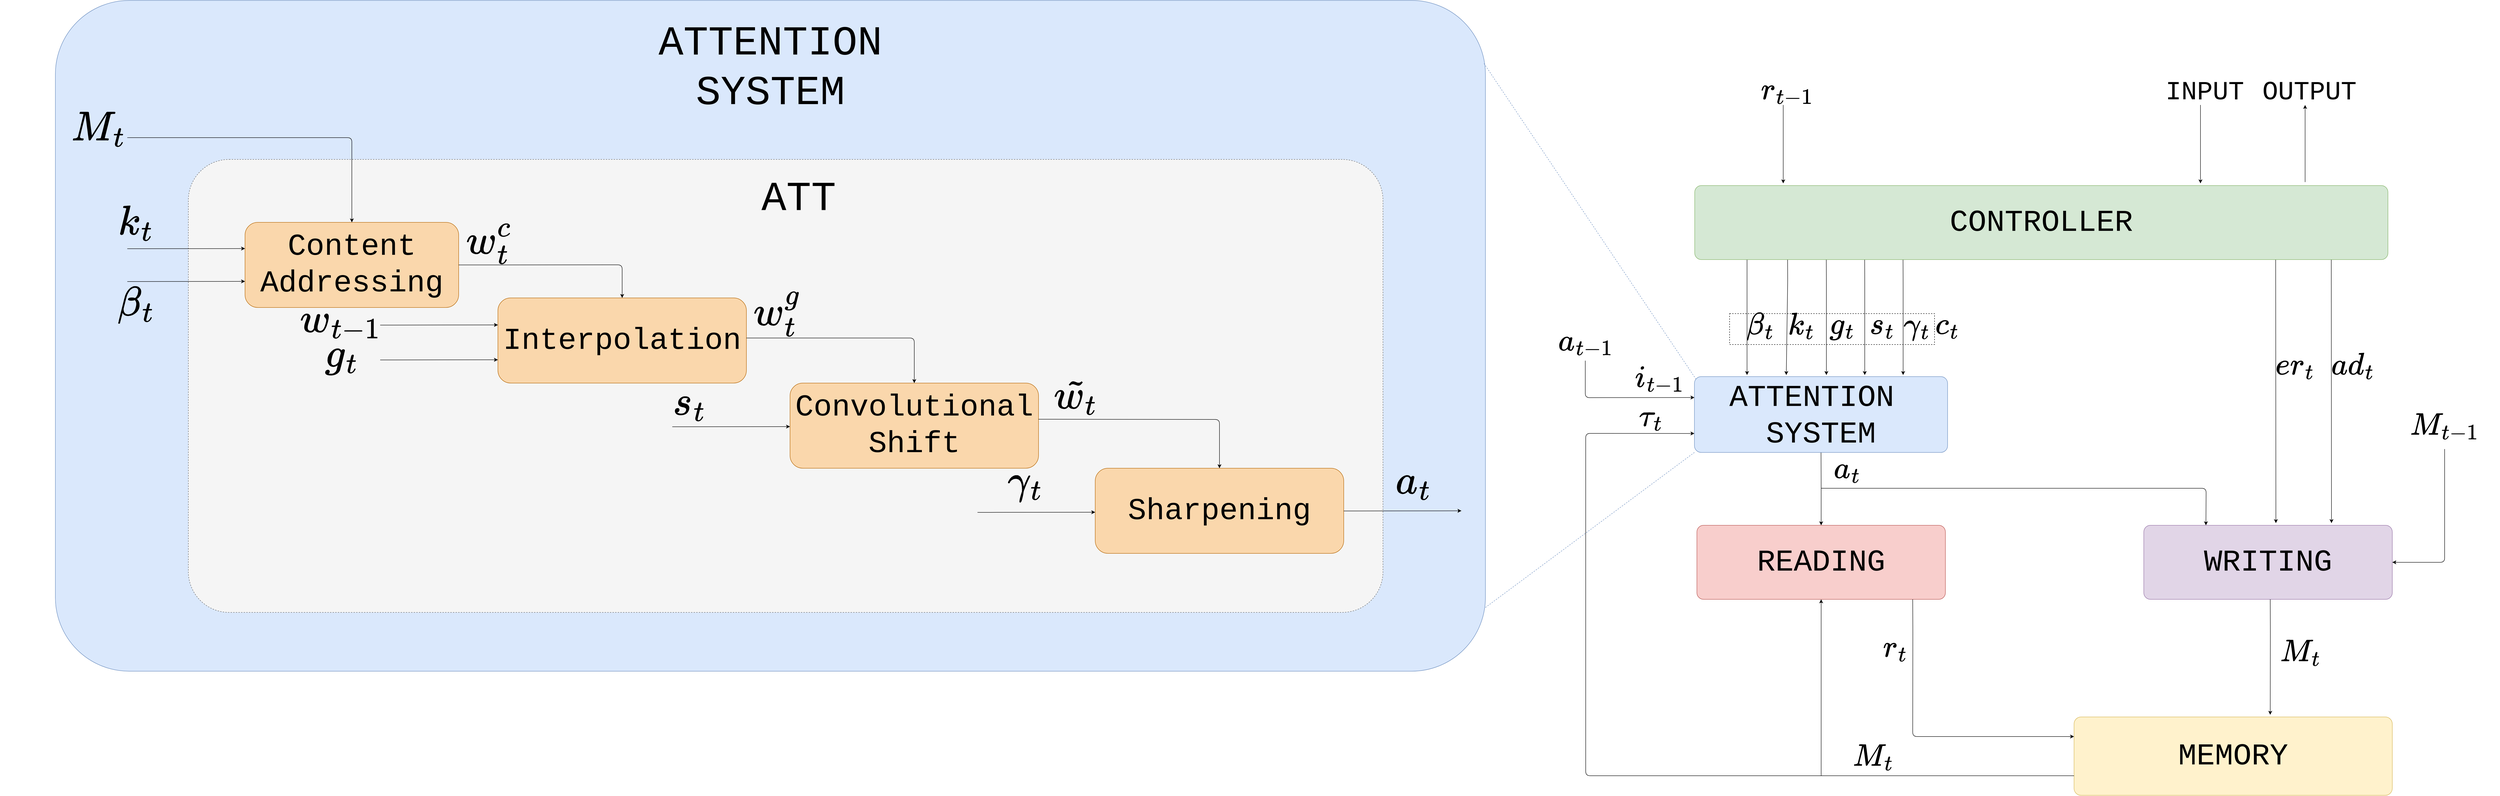 <mxfile version="12.9.3" type="device"><diagram id="eHpD-TgfY6aXfnDHdLek" name="Página-1"><mxGraphModel dx="12239" dy="5231" grid="1" gridSize="10" guides="1" tooltips="1" connect="1" arrows="1" fold="1" page="1" pageScale="1" pageWidth="827" pageHeight="1169" math="1" shadow="0"><root><mxCell id="0"/><mxCell id="1" parent="0"/><mxCell id="Xg47Ym3mHA9wKbXXYSr9-9" value="&lt;font style=&quot;font-size: 60px&quot;&gt;INPUT&lt;/font&gt;" style="text;html=1;strokeColor=none;fillColor=none;align=center;verticalAlign=middle;whiteSpace=wrap;rounded=0;fontFamily=Courier New;fontStyle=0;fontSize=14;strokeWidth=1;" parent="1" vertex="1"><mxGeometry x="730" y="320" width="40" height="20" as="geometry"/></mxCell><mxCell id="8Y21baTdfeUKxXoJ8KeL-2" value="&lt;font face=&quot;Courier New&quot; size=&quot;1&quot;&gt;&lt;span style=&quot;font-size: 70px&quot;&gt;READING&lt;/span&gt;&lt;/font&gt;" style="rounded=1;whiteSpace=wrap;html=1;labelBackgroundColor=none;strokeWidth=1;fontSize=12;arcSize=9;fillColor=#f8cecc;strokeColor=#b85450;fontStyle=0" parent="1" vertex="1"><mxGeometry x="-415" y="1325" width="570" height="170" as="geometry"/></mxCell><mxCell id="8Y21baTdfeUKxXoJ8KeL-4" value="&lt;font face=&quot;Courier New&quot; size=&quot;1&quot;&gt;&lt;span style=&quot;font-size: 70px&quot;&gt;WRITING&lt;/span&gt;&lt;/font&gt;" style="rounded=1;whiteSpace=wrap;html=1;labelBackgroundColor=none;strokeWidth=1;fontSize=12;arcSize=9;fillColor=#e1d5e7;strokeColor=#9673a6;fontStyle=0" parent="1" vertex="1"><mxGeometry x="610" y="1325" width="570" height="170" as="geometry"/></mxCell><mxCell id="8Y21baTdfeUKxXoJ8KeL-5" value="&lt;font face=&quot;Courier New&quot; size=&quot;1&quot;&gt;&lt;span style=&quot;font-size: 70px&quot;&gt;MEMORY&lt;/span&gt;&lt;/font&gt;" style="rounded=1;whiteSpace=wrap;html=1;labelBackgroundColor=none;strokeWidth=1;fontSize=12;arcSize=9;fillColor=#fff2cc;strokeColor=#d6b656;fontStyle=0" parent="1" vertex="1"><mxGeometry x="450" y="1765" width="730" height="180" as="geometry"/></mxCell><mxCell id="8Y21baTdfeUKxXoJ8KeL-9" value="" style="endArrow=classic;html=1;strokeWidth=1;fontStyle=0" parent="1" edge="1"><mxGeometry width="50" height="50" relative="1" as="geometry"><mxPoint x="740" y="360" as="sourcePoint"/><mxPoint x="740" y="540" as="targetPoint"/><Array as="points"><mxPoint x="740" y="390"/></Array></mxGeometry></mxCell><mxCell id="8Y21baTdfeUKxXoJ8KeL-10" value="" style="endArrow=classic;html=1;strokeWidth=1;fontStyle=0" parent="1" edge="1"><mxGeometry width="50" height="50" relative="1" as="geometry"><mxPoint x="980" y="530" as="sourcePoint"/><mxPoint x="980" y="360" as="targetPoint"/><Array as="points"><mxPoint x="980" y="540"/></Array></mxGeometry></mxCell><mxCell id="8Y21baTdfeUKxXoJ8KeL-11" value="&lt;font style=&quot;font-size: 60px&quot;&gt;OUTPUT&lt;/font&gt;" style="text;html=1;strokeColor=none;fillColor=none;align=center;verticalAlign=middle;whiteSpace=wrap;rounded=0;fontFamily=Courier New;fontStyle=0;fontSize=14;strokeWidth=1;" parent="1" vertex="1"><mxGeometry x="970" y="320" width="40" height="20" as="geometry"/></mxCell><mxCell id="8Y21baTdfeUKxXoJ8KeL-12" value="&lt;font style=&quot;font-size: 60px&quot;&gt;$$r_{t-1}$$&lt;/font&gt;" style="text;html=1;strokeColor=none;fillColor=none;align=center;verticalAlign=middle;whiteSpace=wrap;rounded=0;fontFamily=Courier New;fontStyle=0;fontSize=14;strokeWidth=1;" parent="1" vertex="1"><mxGeometry x="-227" y="320" width="40" height="20" as="geometry"/></mxCell><mxCell id="8Y21baTdfeUKxXoJ8KeL-13" value="" style="endArrow=classic;html=1;strokeWidth=1;fontStyle=0" parent="1" edge="1"><mxGeometry width="50" height="50" relative="1" as="geometry"><mxPoint x="-217" y="360" as="sourcePoint"/><mxPoint x="-217" y="540" as="targetPoint"/><Array as="points"><mxPoint x="-217" y="390"/></Array></mxGeometry></mxCell><mxCell id="8Y21baTdfeUKxXoJ8KeL-14" value="&lt;font style=&quot;font-size: 60px&quot;&gt;$$a_{t-1}$$&lt;/font&gt;" style="text;html=1;strokeColor=none;fillColor=none;align=center;verticalAlign=middle;whiteSpace=wrap;rounded=0;fontFamily=Courier New;fontStyle=0;fontSize=14;strokeWidth=1;" parent="1" vertex="1"><mxGeometry x="-690" y="897" width="40" height="20" as="geometry"/></mxCell><mxCell id="8Y21baTdfeUKxXoJ8KeL-15" value="" style="endArrow=classic;html=1;strokeWidth=1;entryX=0;entryY=0.5;entryDx=0;entryDy=0;fontStyle=0" parent="1" edge="1"><mxGeometry width="50" height="50" relative="1" as="geometry"><mxPoint x="-671" y="947" as="sourcePoint"/><mxPoint x="-420.667" y="1031.662" as="targetPoint"/><Array as="points"><mxPoint x="-671" y="1032"/></Array></mxGeometry></mxCell><mxCell id="8Y21baTdfeUKxXoJ8KeL-16" value="&lt;font style=&quot;font-size: 60px&quot;&gt;$$i_{t-1}$$&lt;/font&gt;" style="text;html=1;strokeColor=none;fillColor=none;align=center;verticalAlign=middle;whiteSpace=wrap;rounded=0;fontFamily=Courier New;fontStyle=0;fontSize=14;strokeWidth=1;" parent="1" vertex="1"><mxGeometry x="-520" y="981" width="40" height="20" as="geometry"/></mxCell><mxCell id="8Y21baTdfeUKxXoJ8KeL-17" value="" style="endArrow=classic;html=1;strokeWidth=1;fontStyle=0" parent="1" edge="1"><mxGeometry width="50" height="50" relative="1" as="geometry"><mxPoint x="-300" y="715" as="sourcePoint"/><mxPoint x="-300" y="980" as="targetPoint"/><Array as="points"><mxPoint x="-300" y="745"/></Array></mxGeometry></mxCell><mxCell id="8Y21baTdfeUKxXoJ8KeL-18" value="" style="endArrow=classic;html=1;strokeWidth=1;exitX=0.225;exitY=1;exitDx=0;exitDy=0;exitPerimeter=0;fontStyle=0" parent="1" edge="1"><mxGeometry width="50" height="50" relative="1" as="geometry"><mxPoint x="-118.25" y="707" as="sourcePoint"/><mxPoint x="-118" y="980" as="targetPoint"/><Array as="points"><mxPoint x="-118" y="762"/></Array></mxGeometry></mxCell><mxCell id="8Y21baTdfeUKxXoJ8KeL-19" value="" style="endArrow=classic;html=1;strokeWidth=1;entryX=0;entryY=0.75;entryDx=0;entryDy=0;exitX=0;exitY=0.75;exitDx=0;exitDy=0;fontStyle=0" parent="1" source="8Y21baTdfeUKxXoJ8KeL-5" target="Xg47Ym3mHA9wKbXXYSr9-22" edge="1"><mxGeometry width="50" height="50" relative="1" as="geometry"><mxPoint x="540" y="1760" as="sourcePoint"/><mxPoint x="-410.667" y="1080.662" as="targetPoint"/><Array as="points"><mxPoint x="-670" y="1900"/><mxPoint x="-670" y="1114"/></Array></mxGeometry></mxCell><mxCell id="8Y21baTdfeUKxXoJ8KeL-20" value="&lt;font style=&quot;font-size: 60px&quot;&gt;$$\tau_{t}$$&lt;/font&gt;" style="text;html=1;strokeColor=none;fillColor=none;align=center;verticalAlign=middle;whiteSpace=wrap;rounded=0;fontFamily=Courier New;fontStyle=0;fontSize=14;strokeWidth=1;" parent="1" vertex="1"><mxGeometry x="-540" y="1070" width="40" height="20" as="geometry"/></mxCell><mxCell id="8Y21baTdfeUKxXoJ8KeL-21" value="" style="endArrow=classic;html=1;strokeWidth=1;exitX=0.225;exitY=1;exitDx=0;exitDy=0;exitPerimeter=0;fontStyle=0" parent="1" edge="1"><mxGeometry width="50" height="50" relative="1" as="geometry"><mxPoint x="-207" y="709" as="sourcePoint"/><mxPoint x="-210" y="980" as="targetPoint"/><Array as="points"><mxPoint x="-206.75" y="764"/></Array></mxGeometry></mxCell><mxCell id="8Y21baTdfeUKxXoJ8KeL-22" value="" style="endArrow=classic;html=1;strokeWidth=1;exitX=0.225;exitY=1;exitDx=0;exitDy=0;exitPerimeter=0;fontStyle=0" parent="1" edge="1"><mxGeometry width="50" height="50" relative="1" as="geometry"><mxPoint x="-30.25" y="707" as="sourcePoint"/><mxPoint x="-30" y="980" as="targetPoint"/><Array as="points"><mxPoint x="-30" y="762"/></Array></mxGeometry></mxCell><mxCell id="8Y21baTdfeUKxXoJ8KeL-23" value="" style="endArrow=classic;html=1;strokeWidth=1;exitX=0.225;exitY=1;exitDx=0;exitDy=0;exitPerimeter=0;fontStyle=0" parent="1" edge="1"><mxGeometry width="50" height="50" relative="1" as="geometry"><mxPoint x="57.75" y="708" as="sourcePoint"/><mxPoint x="58" y="980" as="targetPoint"/><Array as="points"><mxPoint x="58" y="763"/></Array></mxGeometry></mxCell><mxCell id="8Y21baTdfeUKxXoJ8KeL-25" value="&lt;font style=&quot;font-size: 60px&quot;&gt;$$\beta_{t}$$&lt;/font&gt;" style="text;html=1;strokeColor=none;fillColor=none;align=center;verticalAlign=middle;whiteSpace=wrap;rounded=0;fontFamily=Courier New;fontStyle=0;fontSize=14;strokeWidth=1;" parent="1" vertex="1"><mxGeometry x="-290" y="860" width="40" height="20" as="geometry"/></mxCell><mxCell id="8Y21baTdfeUKxXoJ8KeL-26" value="&lt;font style=&quot;font-size: 60px&quot;&gt;$$k_{t}$$&lt;/font&gt;" style="text;html=1;strokeColor=none;fillColor=none;align=center;verticalAlign=middle;whiteSpace=wrap;rounded=0;fontFamily=Courier New;fontStyle=0;fontSize=14;strokeWidth=1;" parent="1" vertex="1"><mxGeometry x="-195" y="860" width="40" height="20" as="geometry"/></mxCell><mxCell id="8Y21baTdfeUKxXoJ8KeL-27" value="&lt;font style=&quot;font-size: 60px&quot;&gt;$$g_{t}$$&lt;/font&gt;" style="text;html=1;strokeColor=none;fillColor=none;align=center;verticalAlign=middle;whiteSpace=wrap;rounded=0;fontFamily=Courier New;fontStyle=0;fontSize=14;strokeWidth=1;" parent="1" vertex="1"><mxGeometry x="-102" y="859" width="40" height="20" as="geometry"/></mxCell><mxCell id="8Y21baTdfeUKxXoJ8KeL-28" value="&lt;font style=&quot;font-size: 60px&quot;&gt;$$s_{t}$$&lt;/font&gt;" style="text;html=1;strokeColor=none;fillColor=none;align=center;verticalAlign=middle;whiteSpace=wrap;rounded=0;fontFamily=Courier New;fontStyle=0;fontSize=14;strokeWidth=1;" parent="1" vertex="1"><mxGeometry x="-10" y="859" width="40" height="20" as="geometry"/></mxCell><mxCell id="8Y21baTdfeUKxXoJ8KeL-29" value="&lt;font style=&quot;font-size: 60px&quot;&gt;$$\gamma_{t}$$&lt;/font&gt;" style="text;html=1;strokeColor=none;fillColor=none;align=center;verticalAlign=middle;whiteSpace=wrap;rounded=0;fontFamily=Courier New;fontStyle=0;fontSize=14;strokeWidth=1;" parent="1" vertex="1"><mxGeometry x="70" y="860" width="40" height="20" as="geometry"/></mxCell><mxCell id="8Y21baTdfeUKxXoJ8KeL-30" value="" style="rounded=0;whiteSpace=wrap;html=1;fontFamily=Courier New;fontSize=25;dashed=1;strokeWidth=1;fillColor=none;fontStyle=0" parent="1" vertex="1"><mxGeometry x="-340" y="839" width="470" height="71" as="geometry"/></mxCell><mxCell id="8Y21baTdfeUKxXoJ8KeL-31" value="&lt;font style=&quot;font-size: 60px&quot;&gt;$$c_{t}$$&lt;/font&gt;" style="text;html=1;strokeColor=none;fillColor=none;align=center;verticalAlign=middle;whiteSpace=wrap;rounded=0;fontFamily=Courier New;fontStyle=0;fontSize=14;strokeWidth=1;" parent="1" vertex="1"><mxGeometry x="140" y="859" width="40" height="20" as="geometry"/></mxCell><mxCell id="8Y21baTdfeUKxXoJ8KeL-32" value="" style="endArrow=classic;html=1;strokeWidth=1;entryX=0.5;entryY=0;entryDx=0;entryDy=0;exitX=0.5;exitY=1;exitDx=0;exitDy=0;fontStyle=0" parent="1" source="Xg47Ym3mHA9wKbXXYSr9-22" target="8Y21baTdfeUKxXoJ8KeL-2" edge="1"><mxGeometry width="50" height="50" relative="1" as="geometry"><mxPoint x="-195" y="1210" as="sourcePoint"/><mxPoint x="55.333" y="1294.662" as="targetPoint"/><Array as="points"><mxPoint x="-130" y="1230"/></Array></mxGeometry></mxCell><mxCell id="8Y21baTdfeUKxXoJ8KeL-34" value="" style="endArrow=classic;html=1;strokeWidth=1;entryX=0.25;entryY=0;entryDx=0;entryDy=0;fontStyle=0" parent="1" target="8Y21baTdfeUKxXoJ8KeL-4" edge="1"><mxGeometry width="50" height="50" relative="1" as="geometry"><mxPoint x="-130" y="1240" as="sourcePoint"/><mxPoint x="950" y="1290" as="targetPoint"/><Array as="points"><mxPoint x="753" y="1240"/></Array></mxGeometry></mxCell><mxCell id="8Y21baTdfeUKxXoJ8KeL-35" value="" style="endArrow=classic;html=1;strokeWidth=1;exitX=0.75;exitY=1;exitDx=0;exitDy=0;fontStyle=0" parent="1" edge="1"><mxGeometry width="50" height="50" relative="1" as="geometry"><mxPoint x="912.5" y="715" as="sourcePoint"/><mxPoint x="913" y="1320" as="targetPoint"/><Array as="points"/></mxGeometry></mxCell><mxCell id="8Y21baTdfeUKxXoJ8KeL-36" value="" style="endArrow=classic;html=1;strokeWidth=1;exitX=0.75;exitY=1;exitDx=0;exitDy=0;fontStyle=0" parent="1" edge="1"><mxGeometry width="50" height="50" relative="1" as="geometry"><mxPoint x="1040" y="715" as="sourcePoint"/><mxPoint x="1040.5" y="1320" as="targetPoint"/><Array as="points"/></mxGeometry></mxCell><mxCell id="8Y21baTdfeUKxXoJ8KeL-1" value="&lt;font face=&quot;Courier New&quot; size=&quot;1&quot;&gt;&lt;span style=&quot;font-size: 70px&quot;&gt;CONTROLLER&lt;/span&gt;&lt;/font&gt;" style="rounded=1;whiteSpace=wrap;html=1;labelBackgroundColor=none;strokeWidth=1;fontSize=12;arcSize=9;fillColor=#d5e8d4;strokeColor=#82b366;fontStyle=0" parent="1" vertex="1"><mxGeometry x="-420" y="545" width="1590" height="170" as="geometry"/></mxCell><mxCell id="8Y21baTdfeUKxXoJ8KeL-37" value="&lt;font style=&quot;font-size: 60px&quot;&gt;$$er_{t}$$&lt;/font&gt;" style="text;html=1;strokeColor=none;fillColor=none;align=center;verticalAlign=middle;whiteSpace=wrap;rounded=0;fontFamily=Courier New;fontStyle=0;fontSize=14;strokeWidth=1;" parent="1" vertex="1"><mxGeometry x="937" y="952" width="40" height="20" as="geometry"/></mxCell><mxCell id="8Y21baTdfeUKxXoJ8KeL-38" value="&lt;font style=&quot;font-size: 60px&quot;&gt;$$ad_{t}$$&lt;/font&gt;" style="text;html=1;strokeColor=none;fillColor=none;align=center;verticalAlign=middle;whiteSpace=wrap;rounded=0;fontFamily=Courier New;fontStyle=0;fontSize=14;strokeWidth=1;" parent="1" vertex="1"><mxGeometry x="1070" y="952" width="40" height="20" as="geometry"/></mxCell><mxCell id="8Y21baTdfeUKxXoJ8KeL-39" value="" style="endArrow=classic;html=1;strokeWidth=1;entryX=0.5;entryY=1;entryDx=0;entryDy=0;fontStyle=0" parent="1" target="8Y21baTdfeUKxXoJ8KeL-2" edge="1"><mxGeometry width="50" height="50" relative="1" as="geometry"><mxPoint x="-130" y="1900" as="sourcePoint"/><mxPoint x="-80.667" y="1550.202" as="targetPoint"/><Array as="points"><mxPoint x="-130" y="1800"/><mxPoint x="-130" y="1650"/></Array></mxGeometry></mxCell><mxCell id="8Y21baTdfeUKxXoJ8KeL-40" value="" style="endArrow=classic;html=1;strokeWidth=1;exitX=0.5;exitY=1;exitDx=0;exitDy=0;entryX=0;entryY=0.25;entryDx=0;entryDy=0;fontStyle=0" parent="1" target="8Y21baTdfeUKxXoJ8KeL-5" edge="1"><mxGeometry width="50" height="50" relative="1" as="geometry"><mxPoint x="79.997" y="1495.001" as="sourcePoint"/><mxPoint x="80" y="1720" as="targetPoint"/><Array as="points"><mxPoint x="80.33" y="1567.26"/><mxPoint x="80" y="1810"/></Array></mxGeometry></mxCell><mxCell id="8Y21baTdfeUKxXoJ8KeL-41" value="" style="endArrow=classic;html=1;strokeWidth=1;exitX=0.5;exitY=1;exitDx=0;exitDy=0;fontStyle=0" parent="1" edge="1"><mxGeometry width="50" height="50" relative="1" as="geometry"><mxPoint x="899.997" y="1495.001" as="sourcePoint"/><mxPoint x="900" y="1760" as="targetPoint"/><Array as="points"><mxPoint x="900.33" y="1567.26"/></Array></mxGeometry></mxCell><mxCell id="8Y21baTdfeUKxXoJ8KeL-42" value="&lt;font style=&quot;font-size: 60px&quot;&gt;$$r_{t}$$&lt;/font&gt;" style="text;html=1;strokeColor=none;fillColor=none;align=center;verticalAlign=middle;whiteSpace=wrap;rounded=0;fontFamily=Courier New;fontStyle=0;fontSize=14;strokeWidth=1;" parent="1" vertex="1"><mxGeometry x="20" y="1600" width="40" height="20" as="geometry"/></mxCell><mxCell id="8Y21baTdfeUKxXoJ8KeL-43" value="&lt;font style=&quot;font-size: 60px&quot;&gt;$$M_{t-1}$$&lt;/font&gt;" style="text;html=1;strokeColor=none;fillColor=none;align=center;verticalAlign=middle;whiteSpace=wrap;rounded=0;fontFamily=Courier New;fontStyle=0;fontSize=14;strokeWidth=1;" parent="1" vertex="1"><mxGeometry x="1280" y="1090" width="40" height="20" as="geometry"/></mxCell><mxCell id="8Y21baTdfeUKxXoJ8KeL-44" value="" style="endArrow=classic;html=1;strokeWidth=1;exitX=0.75;exitY=1;exitDx=0;exitDy=0;entryX=1;entryY=0.5;entryDx=0;entryDy=0;fontStyle=0" parent="1" target="8Y21baTdfeUKxXoJ8KeL-4" edge="1"><mxGeometry width="50" height="50" relative="1" as="geometry"><mxPoint x="1300" y="1150" as="sourcePoint"/><mxPoint x="1300.5" y="1755" as="targetPoint"/><Array as="points"><mxPoint x="1300" y="1410"/></Array></mxGeometry></mxCell><mxCell id="8Y21baTdfeUKxXoJ8KeL-45" value="&lt;font style=&quot;font-size: 60px&quot;&gt;$$M_{t}$$&lt;/font&gt;" style="text;html=1;strokeColor=none;fillColor=none;align=center;verticalAlign=middle;whiteSpace=wrap;rounded=0;fontFamily=Courier New;fontStyle=0;fontSize=14;strokeWidth=1;" parent="1" vertex="1"><mxGeometry x="-30" y="1850" width="40" height="20" as="geometry"/></mxCell><mxCell id="3Fzj5SNYHKmpOMeQo6nC-38" value="" style="group;fontStyle=0;strokeWidth=1;" parent="1" vertex="1" connectable="0"><mxGeometry x="-4100" y="240" width="3200" height="1420" as="geometry"/></mxCell><mxCell id="Xg47Ym3mHA9wKbXXYSr9-21" value="" style="rounded=1;whiteSpace=wrap;html=1;strokeColor=#6c8ebf;strokeWidth=1;fillColor=#dae8fc;arcSize=11;fontStyle=0" parent="3Fzj5SNYHKmpOMeQo6nC-38" vertex="1"><mxGeometry x="-80" y="-120" width="3280" height="1540" as="geometry"/></mxCell><mxCell id="8Y21baTdfeUKxXoJ8KeL-47" value="" style="rounded=1;whiteSpace=wrap;html=1;strokeWidth=1;dashed=1;fillColor=#f5f5f5;strokeColor=#666666;fontColor=#333333;arcSize=9;fontStyle=0" parent="3Fzj5SNYHKmpOMeQo6nC-38" vertex="1"><mxGeometry x="225" y="245" width="2740" height="1040" as="geometry"/></mxCell><mxCell id="8Y21baTdfeUKxXoJ8KeL-48" value="&lt;font face=&quot;Courier New&quot; size=&quot;1&quot;&gt;&lt;span style=&quot;font-size: 95px&quot;&gt;ATT&lt;/span&gt;&lt;/font&gt;" style="text;html=1;strokeColor=none;fillColor=none;align=center;verticalAlign=middle;whiteSpace=wrap;rounded=0;fontStyle=0;strokeWidth=1;" parent="3Fzj5SNYHKmpOMeQo6nC-38" vertex="1"><mxGeometry x="1605" y="310" width="40" height="50" as="geometry"/></mxCell><mxCell id="8Y21baTdfeUKxXoJ8KeL-50" value="&lt;font face=&quot;Courier New&quot; size=&quot;1&quot;&gt;&lt;span style=&quot;font-size: 70px&quot;&gt;Content&lt;br&gt;Addressing&lt;br&gt;&lt;/span&gt;&lt;/font&gt;" style="rounded=1;whiteSpace=wrap;html=1;fillColor=#fad7ac;strokeColor=#b46504;strokeWidth=1;fontStyle=0" parent="3Fzj5SNYHKmpOMeQo6nC-38" vertex="1"><mxGeometry x="355" y="389.5" width="490" height="195.5" as="geometry"/></mxCell><mxCell id="3Fzj5SNYHKmpOMeQo6nC-2" value="&lt;font face=&quot;Courier New&quot; size=&quot;1&quot;&gt;&lt;span style=&quot;font-size: 70px&quot;&gt;Interpolation&lt;br&gt;&lt;/span&gt;&lt;/font&gt;" style="rounded=1;whiteSpace=wrap;html=1;fillColor=#fad7ac;strokeColor=#b46504;strokeWidth=1;fontStyle=0" parent="3Fzj5SNYHKmpOMeQo6nC-38" vertex="1"><mxGeometry x="935" y="563" width="570" height="195.5" as="geometry"/></mxCell><mxCell id="3Fzj5SNYHKmpOMeQo6nC-5" value="&lt;font face=&quot;Courier New&quot; size=&quot;1&quot;&gt;&lt;span style=&quot;font-size: 70px&quot;&gt;Convolutional&lt;br&gt;Shift&lt;br&gt;&lt;/span&gt;&lt;/font&gt;" style="rounded=1;whiteSpace=wrap;html=1;fillColor=#fad7ac;strokeColor=#b46504;strokeWidth=1;fontStyle=0" parent="3Fzj5SNYHKmpOMeQo6nC-38" vertex="1"><mxGeometry x="1605" y="758.5" width="570" height="195.5" as="geometry"/></mxCell><mxCell id="3Fzj5SNYHKmpOMeQo6nC-6" value="&lt;font face=&quot;Courier New&quot; size=&quot;1&quot;&gt;&lt;span style=&quot;font-size: 70px&quot;&gt;Sharpening&lt;br&gt;&lt;/span&gt;&lt;/font&gt;" style="rounded=1;whiteSpace=wrap;html=1;fillColor=#fad7ac;strokeColor=#b46504;strokeWidth=1;fontStyle=0" parent="3Fzj5SNYHKmpOMeQo6nC-38" vertex="1"><mxGeometry x="2305" y="954" width="570" height="195.5" as="geometry"/></mxCell><mxCell id="3Fzj5SNYHKmpOMeQo6nC-7" value="" style="endArrow=classic;html=1;strokeWidth=1;entryX=0;entryY=0.5;entryDx=0;entryDy=0;fontStyle=0" parent="3Fzj5SNYHKmpOMeQo6nC-38" edge="1"><mxGeometry width="50" height="50" relative="1" as="geometry"><mxPoint x="85" y="450" as="sourcePoint"/><mxPoint x="355.003" y="449.662" as="targetPoint"/><Array as="points"><mxPoint x="104.67" y="450"/></Array></mxGeometry></mxCell><mxCell id="3Fzj5SNYHKmpOMeQo6nC-8" value="" style="endArrow=classic;html=1;strokeWidth=1;entryX=0;entryY=0.5;entryDx=0;entryDy=0;fontStyle=0" parent="3Fzj5SNYHKmpOMeQo6nC-38" edge="1"><mxGeometry width="50" height="50" relative="1" as="geometry"><mxPoint x="85.0" y="525.34" as="sourcePoint"/><mxPoint x="355.003" y="525.002" as="targetPoint"/><Array as="points"><mxPoint x="104.67" y="525.34"/></Array></mxGeometry></mxCell><mxCell id="3Fzj5SNYHKmpOMeQo6nC-9" value="" style="endArrow=classic;html=1;strokeWidth=1;entryX=0.5;entryY=0;entryDx=0;entryDy=0;fontStyle=0" parent="3Fzj5SNYHKmpOMeQo6nC-38" target="8Y21baTdfeUKxXoJ8KeL-50" edge="1"><mxGeometry width="50" height="50" relative="1" as="geometry"><mxPoint x="85" y="195" as="sourcePoint"/><mxPoint x="355.003" y="285.002" as="targetPoint"/><Array as="points"><mxPoint x="600" y="195"/></Array></mxGeometry></mxCell><mxCell id="3Fzj5SNYHKmpOMeQo6nC-10" value="" style="endArrow=classic;html=1;strokeWidth=1;entryX=0.5;entryY=0;entryDx=0;entryDy=0;exitX=1;exitY=0.5;exitDx=0;exitDy=0;fontStyle=0" parent="3Fzj5SNYHKmpOMeQo6nC-38" source="8Y21baTdfeUKxXoJ8KeL-50" target="3Fzj5SNYHKmpOMeQo6nC-2" edge="1"><mxGeometry width="50" height="50" relative="1" as="geometry"><mxPoint x="95" y="205.0" as="sourcePoint"/><mxPoint x="610" y="399.5" as="targetPoint"/><Array as="points"><mxPoint x="1220" y="487"/></Array></mxGeometry></mxCell><mxCell id="3Fzj5SNYHKmpOMeQo6nC-11" value="" style="endArrow=classic;html=1;strokeWidth=1;entryX=0;entryY=0.5;entryDx=0;entryDy=0;fontStyle=0" parent="3Fzj5SNYHKmpOMeQo6nC-38" edge="1"><mxGeometry width="50" height="50" relative="1" as="geometry"><mxPoint x="665" y="625.34" as="sourcePoint"/><mxPoint x="935.003" y="625.002" as="targetPoint"/><Array as="points"><mxPoint x="684.67" y="625.34"/></Array></mxGeometry></mxCell><mxCell id="3Fzj5SNYHKmpOMeQo6nC-12" value="" style="endArrow=classic;html=1;strokeWidth=1;entryX=0;entryY=0.5;entryDx=0;entryDy=0;fontStyle=0" parent="3Fzj5SNYHKmpOMeQo6nC-38" edge="1"><mxGeometry width="50" height="50" relative="1" as="geometry"><mxPoint x="665.0" y="705.34" as="sourcePoint"/><mxPoint x="935.003" y="705.002" as="targetPoint"/><Array as="points"><mxPoint x="684.67" y="705.34"/></Array></mxGeometry></mxCell><mxCell id="3Fzj5SNYHKmpOMeQo6nC-13" value="" style="endArrow=classic;html=1;strokeWidth=1;entryX=0.5;entryY=0;entryDx=0;entryDy=0;fontStyle=0" parent="3Fzj5SNYHKmpOMeQo6nC-38" target="3Fzj5SNYHKmpOMeQo6nC-5" edge="1"><mxGeometry width="50" height="50" relative="1" as="geometry"><mxPoint x="1505" y="655" as="sourcePoint"/><mxPoint x="1880" y="731" as="targetPoint"/><Array as="points"><mxPoint x="1890" y="655"/></Array></mxGeometry></mxCell><mxCell id="3Fzj5SNYHKmpOMeQo6nC-14" value="" style="endArrow=classic;html=1;strokeWidth=1;entryX=0;entryY=0.5;entryDx=0;entryDy=0;fontStyle=0" parent="3Fzj5SNYHKmpOMeQo6nC-38" edge="1"><mxGeometry width="50" height="50" relative="1" as="geometry"><mxPoint x="1335" y="858.76" as="sourcePoint"/><mxPoint x="1605.003" y="858.422" as="targetPoint"/><Array as="points"><mxPoint x="1354.67" y="858.76"/></Array></mxGeometry></mxCell><mxCell id="3Fzj5SNYHKmpOMeQo6nC-15" value="" style="endArrow=classic;html=1;strokeWidth=1;entryX=0.5;entryY=0;entryDx=0;entryDy=0;fontStyle=0" parent="3Fzj5SNYHKmpOMeQo6nC-38" target="3Fzj5SNYHKmpOMeQo6nC-6" edge="1"><mxGeometry width="50" height="50" relative="1" as="geometry"><mxPoint x="2175" y="841.5" as="sourcePoint"/><mxPoint x="2560" y="945.0" as="targetPoint"/><Array as="points"><mxPoint x="2590" y="842"/></Array></mxGeometry></mxCell><mxCell id="3Fzj5SNYHKmpOMeQo6nC-16" value="" style="endArrow=classic;html=1;strokeWidth=1;entryX=0;entryY=0.5;entryDx=0;entryDy=0;fontStyle=0" parent="3Fzj5SNYHKmpOMeQo6nC-38" edge="1"><mxGeometry width="50" height="50" relative="1" as="geometry"><mxPoint x="2035" y="1055.34" as="sourcePoint"/><mxPoint x="2305.003" y="1055.002" as="targetPoint"/><Array as="points"><mxPoint x="2054.67" y="1055.34"/></Array></mxGeometry></mxCell><mxCell id="3Fzj5SNYHKmpOMeQo6nC-17" value="" style="endArrow=classic;html=1;strokeWidth=1;entryX=0;entryY=0.5;entryDx=0;entryDy=0;fontStyle=0" parent="3Fzj5SNYHKmpOMeQo6nC-38" edge="1"><mxGeometry width="50" height="50" relative="1" as="geometry"><mxPoint x="2875" y="1052.09" as="sourcePoint"/><mxPoint x="3145.003" y="1051.752" as="targetPoint"/><Array as="points"><mxPoint x="2894.67" y="1052.09"/></Array></mxGeometry></mxCell><mxCell id="3Fzj5SNYHKmpOMeQo6nC-24" value="&lt;font style=&quot;font-size: 80px&quot;&gt;$$\beta_{t}$$&lt;/font&gt;" style="text;html=1;strokeColor=none;fillColor=none;align=center;verticalAlign=middle;whiteSpace=wrap;rounded=0;fontFamily=Courier New;fontStyle=0;fontSize=14;strokeWidth=1;" parent="3Fzj5SNYHKmpOMeQo6nC-38" vertex="1"><mxGeometry x="85" y="572" width="40" height="20" as="geometry"/></mxCell><mxCell id="3Fzj5SNYHKmpOMeQo6nC-25" value="&lt;font style=&quot;font-size: 80px&quot;&gt;$$k_{t}$$&lt;/font&gt;" style="text;html=1;strokeColor=none;fillColor=none;align=center;verticalAlign=middle;whiteSpace=wrap;rounded=0;fontFamily=Courier New;fontStyle=0;fontSize=14;strokeWidth=1;" parent="3Fzj5SNYHKmpOMeQo6nC-38" vertex="1"><mxGeometry x="85" y="386" width="40" height="20" as="geometry"/></mxCell><mxCell id="3Fzj5SNYHKmpOMeQo6nC-26" value="&lt;font style=&quot;font-size: 80px&quot;&gt;$$g_{t}$$&lt;/font&gt;" style="text;html=1;strokeColor=none;fillColor=none;align=center;verticalAlign=middle;whiteSpace=wrap;rounded=0;fontFamily=Courier New;fontStyle=0;fontSize=14;strokeWidth=1;" parent="3Fzj5SNYHKmpOMeQo6nC-38" vertex="1"><mxGeometry x="557" y="690" width="40" height="20" as="geometry"/></mxCell><mxCell id="3Fzj5SNYHKmpOMeQo6nC-27" value="&lt;font style=&quot;font-size: 80px&quot;&gt;$$s_{t}$$&lt;/font&gt;" style="text;html=1;strokeColor=none;fillColor=none;align=center;verticalAlign=middle;whiteSpace=wrap;rounded=0;fontFamily=Courier New;fontStyle=0;fontSize=14;strokeWidth=1;" parent="3Fzj5SNYHKmpOMeQo6nC-38" vertex="1"><mxGeometry x="1355" y="800" width="40" height="20" as="geometry"/></mxCell><mxCell id="3Fzj5SNYHKmpOMeQo6nC-28" value="&lt;font style=&quot;font-size: 80px&quot;&gt;$$\gamma_{t}$$&lt;/font&gt;" style="text;html=1;strokeColor=none;fillColor=none;align=center;verticalAlign=middle;whiteSpace=wrap;rounded=0;fontFamily=Courier New;fontStyle=0;fontSize=14;strokeWidth=1;" parent="3Fzj5SNYHKmpOMeQo6nC-38" vertex="1"><mxGeometry x="2125" y="981" width="40" height="20" as="geometry"/></mxCell><mxCell id="3Fzj5SNYHKmpOMeQo6nC-31" value="&lt;font style=&quot;font-size: 80px&quot;&gt;$$w_{t-1}$$&lt;/font&gt;" style="text;html=1;strokeColor=none;fillColor=none;align=center;verticalAlign=middle;whiteSpace=wrap;rounded=0;fontFamily=Courier New;fontStyle=0;fontSize=14;strokeWidth=1;" parent="3Fzj5SNYHKmpOMeQo6nC-38" vertex="1"><mxGeometry x="555" y="610" width="40" height="20" as="geometry"/></mxCell><mxCell id="3Fzj5SNYHKmpOMeQo6nC-32" value="&lt;font style=&quot;font-size: 80px&quot;&gt;$$M_{t}$$&lt;/font&gt;" style="text;html=1;strokeColor=none;fillColor=none;align=center;verticalAlign=middle;whiteSpace=wrap;rounded=0;fontFamily=Courier New;fontStyle=0;fontSize=14;strokeWidth=1;" parent="3Fzj5SNYHKmpOMeQo6nC-38" vertex="1"><mxGeometry y="170" width="40" height="20" as="geometry"/></mxCell><mxCell id="3Fzj5SNYHKmpOMeQo6nC-34" value="&lt;font style=&quot;font-size: 80px&quot;&gt;$$w_{t}^{c}$$&lt;/font&gt;" style="text;html=1;strokeColor=none;fillColor=none;align=center;verticalAlign=middle;whiteSpace=wrap;rounded=0;fontFamily=Courier New;fontStyle=0;fontSize=14;strokeWidth=1;" parent="3Fzj5SNYHKmpOMeQo6nC-38" vertex="1"><mxGeometry x="895" y="430" width="40" height="20" as="geometry"/></mxCell><mxCell id="3Fzj5SNYHKmpOMeQo6nC-35" value="&lt;font style=&quot;font-size: 80px&quot;&gt;$$w_{t}^{g}$$&lt;/font&gt;" style="text;html=1;strokeColor=none;fillColor=none;align=center;verticalAlign=middle;whiteSpace=wrap;rounded=0;fontFamily=Courier New;fontStyle=0;fontSize=14;strokeWidth=1;" parent="3Fzj5SNYHKmpOMeQo6nC-38" vertex="1"><mxGeometry x="1555" y="590" width="40" height="20" as="geometry"/></mxCell><mxCell id="3Fzj5SNYHKmpOMeQo6nC-36" value="&lt;font style=&quot;font-size: 80px&quot;&gt;$$\tilde{w_{t}}$$&lt;/font&gt;" style="text;html=1;strokeColor=none;fillColor=none;align=center;verticalAlign=middle;whiteSpace=wrap;rounded=0;fontFamily=Courier New;fontStyle=0;fontSize=14;strokeWidth=1;" parent="3Fzj5SNYHKmpOMeQo6nC-38" vertex="1"><mxGeometry x="2185" y="720" width="150" height="148" as="geometry"/></mxCell><mxCell id="3Fzj5SNYHKmpOMeQo6nC-37" value="&lt;font style=&quot;font-size: 80px&quot;&gt;$$a_{t}$$&lt;/font&gt;" style="text;html=1;strokeColor=none;fillColor=none;align=center;verticalAlign=middle;whiteSpace=wrap;rounded=0;fontFamily=Courier New;fontStyle=0;fontSize=14;strokeWidth=1;" parent="3Fzj5SNYHKmpOMeQo6nC-38" vertex="1"><mxGeometry x="3015" y="926" width="40" height="130" as="geometry"/></mxCell><mxCell id="3Fzj5SNYHKmpOMeQo6nC-39" value="&lt;font face=&quot;Courier New&quot; size=&quot;1&quot;&gt;&lt;span style=&quot;font-size: 95px&quot;&gt;ATTENTION&lt;br&gt;SYSTEM&lt;br&gt;&lt;/span&gt;&lt;/font&gt;" style="text;html=1;strokeColor=none;fillColor=none;align=center;verticalAlign=middle;whiteSpace=wrap;rounded=0;fontStyle=0;strokeWidth=1;" parent="3Fzj5SNYHKmpOMeQo6nC-38" vertex="1"><mxGeometry x="1150" y="-40" width="820" height="150" as="geometry"/></mxCell><mxCell id="3Fzj5SNYHKmpOMeQo6nC-40" value="" style="endArrow=none;dashed=1;html=1;exitX=0.999;exitY=0.094;exitDx=0;exitDy=0;exitPerimeter=0;strokeWidth=1;fillColor=#dae8fc;strokeColor=#6c8ebf;fontStyle=0" parent="1" source="Xg47Ym3mHA9wKbXXYSr9-21" edge="1"><mxGeometry width="50" height="50" relative="1" as="geometry"><mxPoint x="-2280" y="920" as="sourcePoint"/><mxPoint x="-410" y="1000" as="targetPoint"/></mxGeometry></mxCell><mxCell id="3Fzj5SNYHKmpOMeQo6nC-41" value="" style="endArrow=none;dashed=1;html=1;entryX=0;entryY=1;entryDx=0;entryDy=0;exitX=1;exitY=0.905;exitDx=0;exitDy=0;exitPerimeter=0;strokeWidth=1;fillColor=#dae8fc;strokeColor=#6c8ebf;fontStyle=0" parent="1" source="Xg47Ym3mHA9wKbXXYSr9-21" target="Xg47Ym3mHA9wKbXXYSr9-22" edge="1"><mxGeometry width="50" height="50" relative="1" as="geometry"><mxPoint x="-1470" y="1540" as="sourcePoint"/><mxPoint x="-620.827" y="1216.542" as="targetPoint"/></mxGeometry></mxCell><mxCell id="Xg47Ym3mHA9wKbXXYSr9-18" value="" style="group;fontStyle=0;strokeWidth=1;" parent="1" vertex="1" connectable="0"><mxGeometry x="-510" y="918" width="670" height="347" as="geometry"/></mxCell><mxCell id="Xg47Ym3mHA9wKbXXYSr9-14" value="" style="group;fontStyle=0;strokeWidth=1;" parent="Xg47Ym3mHA9wKbXXYSr9-18" vertex="1" connectable="0"><mxGeometry width="670" height="347" as="geometry"/></mxCell><mxCell id="Xg47Ym3mHA9wKbXXYSr9-13" value="" style="group;fontStyle=0;strokeWidth=1;" parent="Xg47Ym3mHA9wKbXXYSr9-14" vertex="1" connectable="0"><mxGeometry width="670" height="347" as="geometry"/></mxCell><mxCell id="Xg47Ym3mHA9wKbXXYSr9-11" value="" style="group;fontStyle=0;strokeWidth=1;" parent="Xg47Ym3mHA9wKbXXYSr9-13" vertex="1" connectable="0"><mxGeometry width="670" height="347" as="geometry"/></mxCell><mxCell id="_0zKH4WKQKO2a5snGUil-135" value="" style="group;fontStyle=0;strokeWidth=1;" parent="Xg47Ym3mHA9wKbXXYSr9-11" vertex="1" connectable="0"><mxGeometry width="521.111" height="347" as="geometry"/></mxCell><mxCell id="Xg47Ym3mHA9wKbXXYSr9-22" value="&lt;div style=&quot;font-size: 70px&quot;&gt;&lt;span style=&quot;font-family: &amp;quot;courier new&amp;quot;&quot;&gt;&lt;font style=&quot;font-size: 70px&quot;&gt;ATTENTION&amp;nbsp;&lt;/font&gt;&lt;/span&gt;&lt;/div&gt;&lt;font face=&quot;Courier New&quot; style=&quot;font-size: 70px&quot;&gt;&lt;div&gt;&lt;span&gt;SYSTEM&lt;/span&gt;&lt;/div&gt;&lt;/font&gt;" style="rounded=1;whiteSpace=wrap;html=1;labelBackgroundColor=none;strokeWidth=1;fontSize=12;arcSize=9;fillColor=#dae8fc;strokeColor=#6c8ebf;align=center;fontStyle=0" parent="Xg47Ym3mHA9wKbXXYSr9-11" vertex="1"><mxGeometry x="89.333" y="65.582" width="580.667" height="174.16" as="geometry"/></mxCell><mxCell id="8Y21baTdfeUKxXoJ8KeL-33" value="&lt;font style=&quot;font-size: 60px&quot;&gt;$$a_{t}$$&lt;/font&gt;" style="text;html=1;strokeColor=none;fillColor=none;align=center;verticalAlign=middle;whiteSpace=wrap;rounded=0;fontFamily=Courier New;fontStyle=0;fontSize=14;strokeWidth=1;" parent="Xg47Ym3mHA9wKbXXYSr9-11" vertex="1"><mxGeometry x="420" y="272" width="40" height="20" as="geometry"/></mxCell><mxCell id="IX_u5PI0qmmZmE3jkM1N-1" value="&lt;font style=&quot;font-size: 60px&quot;&gt;$$M_{t}$$&lt;/font&gt;" style="text;html=1;strokeColor=none;fillColor=none;align=center;verticalAlign=middle;whiteSpace=wrap;rounded=0;fontFamily=Courier New;fontStyle=0;fontSize=14;strokeWidth=1;" parent="1" vertex="1"><mxGeometry x="950" y="1610" width="40" height="20" as="geometry"/></mxCell></root></mxGraphModel></diagram></mxfile>